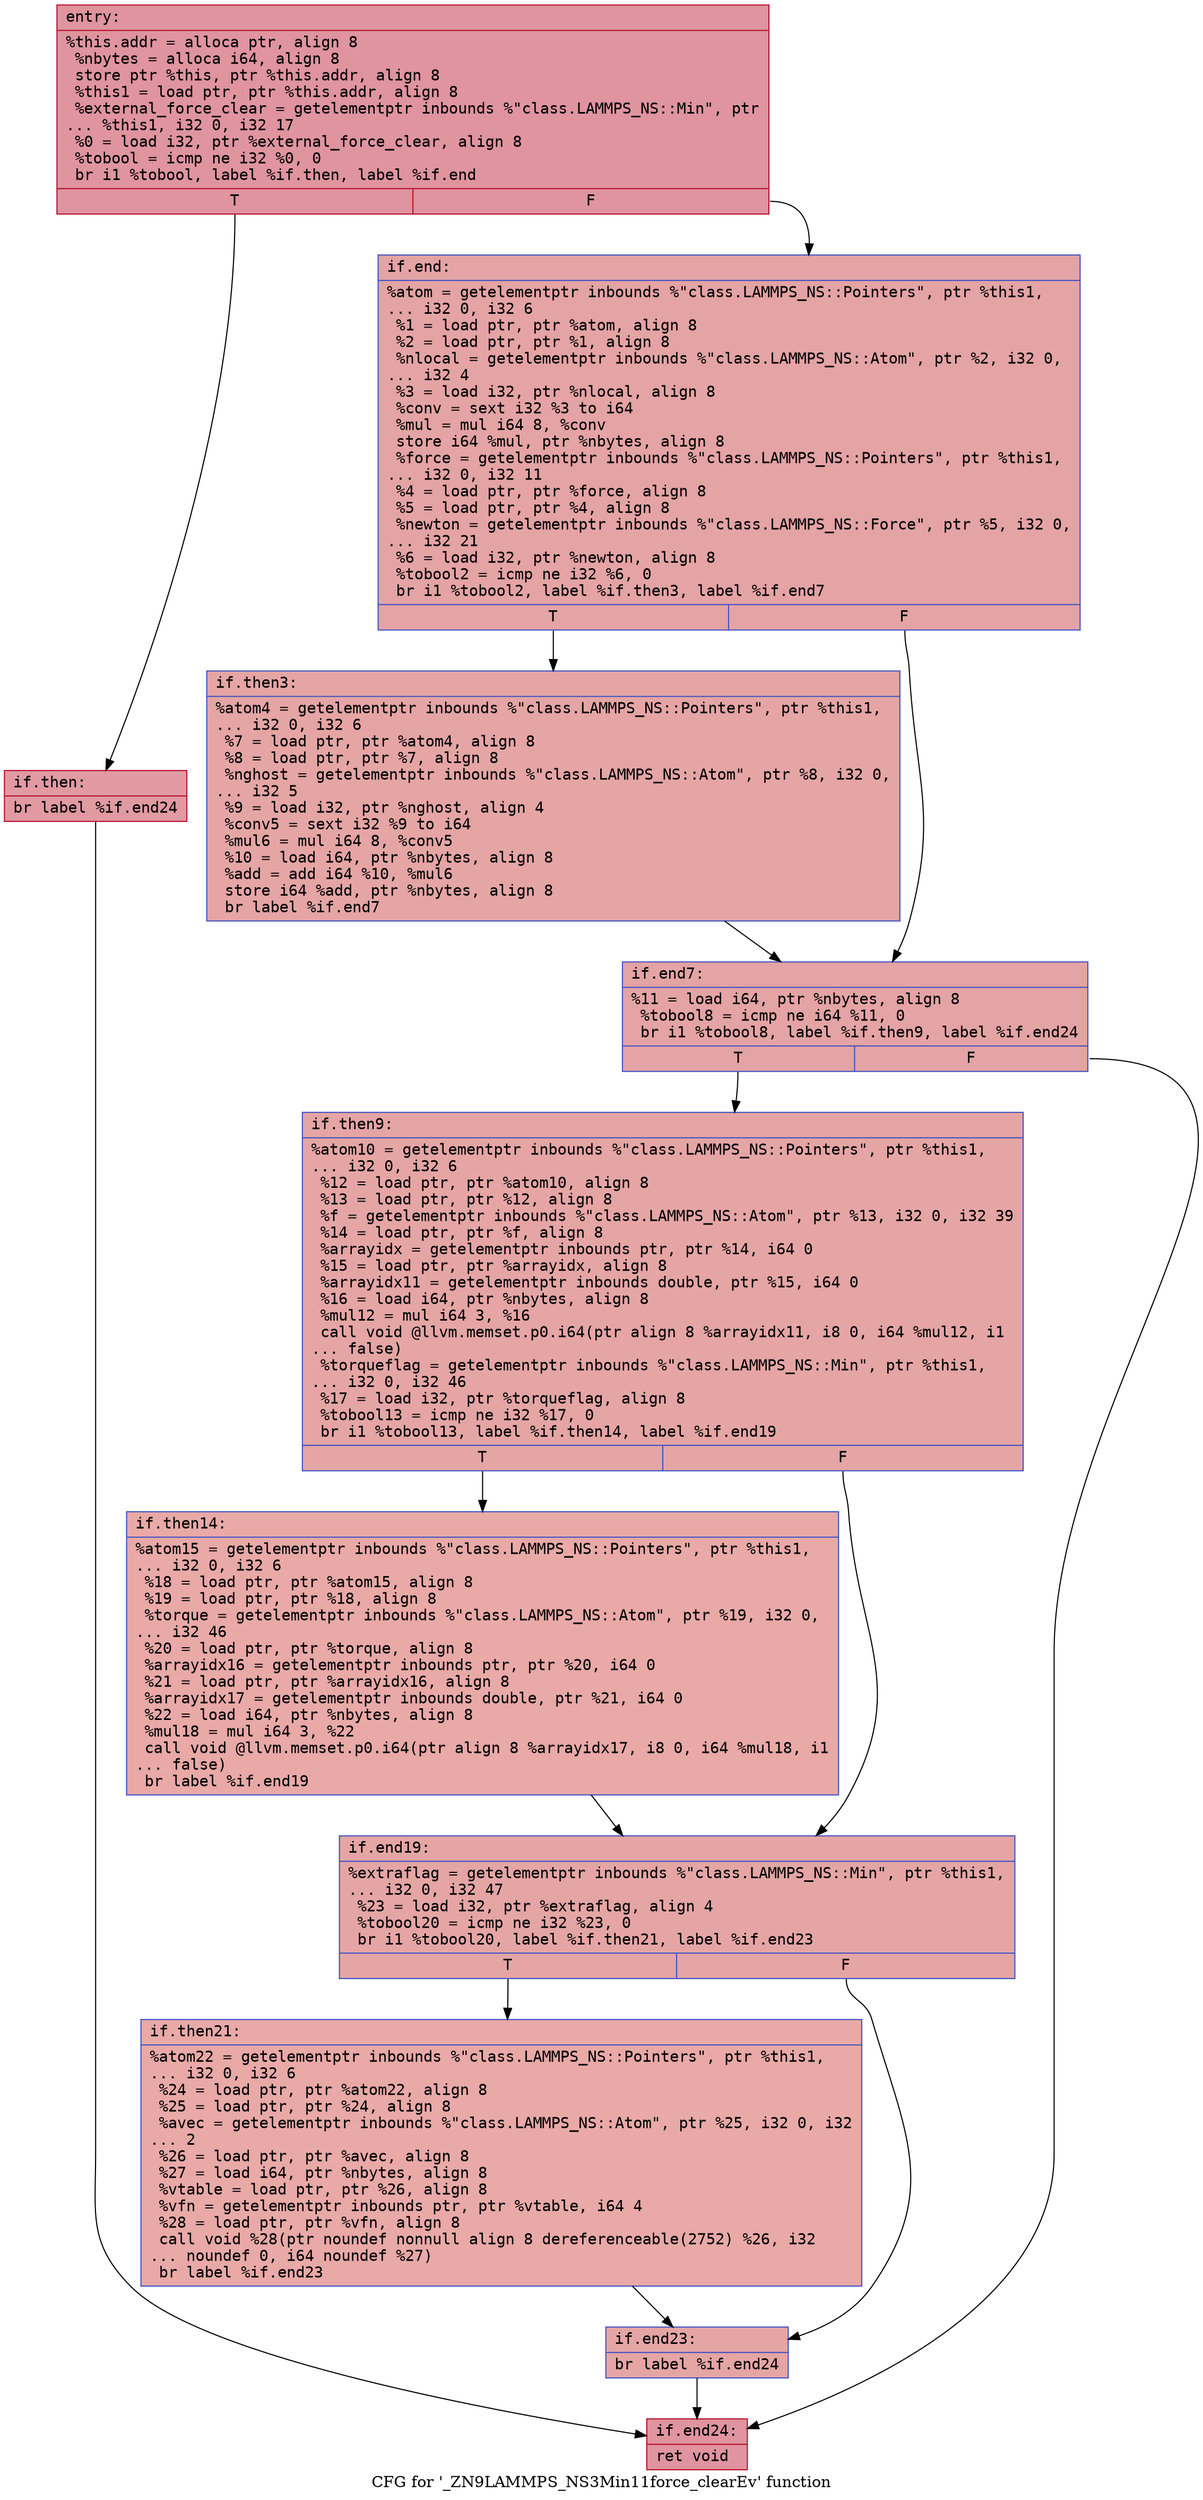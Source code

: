 digraph "CFG for '_ZN9LAMMPS_NS3Min11force_clearEv' function" {
	label="CFG for '_ZN9LAMMPS_NS3Min11force_clearEv' function";

	Node0x55814acca630 [shape=record,color="#b70d28ff", style=filled, fillcolor="#b70d2870" fontname="Courier",label="{entry:\l|  %this.addr = alloca ptr, align 8\l  %nbytes = alloca i64, align 8\l  store ptr %this, ptr %this.addr, align 8\l  %this1 = load ptr, ptr %this.addr, align 8\l  %external_force_clear = getelementptr inbounds %\"class.LAMMPS_NS::Min\", ptr\l... %this1, i32 0, i32 17\l  %0 = load i32, ptr %external_force_clear, align 8\l  %tobool = icmp ne i32 %0, 0\l  br i1 %tobool, label %if.then, label %if.end\l|{<s0>T|<s1>F}}"];
	Node0x55814acca630:s0 -> Node0x55814acca9d0[tooltip="entry -> if.then\nProbability 62.50%" ];
	Node0x55814acca630:s1 -> Node0x55814accaa40[tooltip="entry -> if.end\nProbability 37.50%" ];
	Node0x55814acca9d0 [shape=record,color="#b70d28ff", style=filled, fillcolor="#bb1b2c70" fontname="Courier",label="{if.then:\l|  br label %if.end24\l}"];
	Node0x55814acca9d0 -> Node0x55814accab60[tooltip="if.then -> if.end24\nProbability 100.00%" ];
	Node0x55814accaa40 [shape=record,color="#3d50c3ff", style=filled, fillcolor="#c32e3170" fontname="Courier",label="{if.end:\l|  %atom = getelementptr inbounds %\"class.LAMMPS_NS::Pointers\", ptr %this1,\l... i32 0, i32 6\l  %1 = load ptr, ptr %atom, align 8\l  %2 = load ptr, ptr %1, align 8\l  %nlocal = getelementptr inbounds %\"class.LAMMPS_NS::Atom\", ptr %2, i32 0,\l... i32 4\l  %3 = load i32, ptr %nlocal, align 8\l  %conv = sext i32 %3 to i64\l  %mul = mul i64 8, %conv\l  store i64 %mul, ptr %nbytes, align 8\l  %force = getelementptr inbounds %\"class.LAMMPS_NS::Pointers\", ptr %this1,\l... i32 0, i32 11\l  %4 = load ptr, ptr %force, align 8\l  %5 = load ptr, ptr %4, align 8\l  %newton = getelementptr inbounds %\"class.LAMMPS_NS::Force\", ptr %5, i32 0,\l... i32 21\l  %6 = load i32, ptr %newton, align 8\l  %tobool2 = icmp ne i32 %6, 0\l  br i1 %tobool2, label %if.then3, label %if.end7\l|{<s0>T|<s1>F}}"];
	Node0x55814accaa40:s0 -> Node0x55814accf440[tooltip="if.end -> if.then3\nProbability 62.50%" ];
	Node0x55814accaa40:s1 -> Node0x55814accf490[tooltip="if.end -> if.end7\nProbability 37.50%" ];
	Node0x55814accf440 [shape=record,color="#3d50c3ff", style=filled, fillcolor="#c5333470" fontname="Courier",label="{if.then3:\l|  %atom4 = getelementptr inbounds %\"class.LAMMPS_NS::Pointers\", ptr %this1,\l... i32 0, i32 6\l  %7 = load ptr, ptr %atom4, align 8\l  %8 = load ptr, ptr %7, align 8\l  %nghost = getelementptr inbounds %\"class.LAMMPS_NS::Atom\", ptr %8, i32 0,\l... i32 5\l  %9 = load i32, ptr %nghost, align 4\l  %conv5 = sext i32 %9 to i64\l  %mul6 = mul i64 8, %conv5\l  %10 = load i64, ptr %nbytes, align 8\l  %add = add i64 %10, %mul6\l  store i64 %add, ptr %nbytes, align 8\l  br label %if.end7\l}"];
	Node0x55814accf440 -> Node0x55814accf490[tooltip="if.then3 -> if.end7\nProbability 100.00%" ];
	Node0x55814accf490 [shape=record,color="#3d50c3ff", style=filled, fillcolor="#c32e3170" fontname="Courier",label="{if.end7:\l|  %11 = load i64, ptr %nbytes, align 8\l  %tobool8 = icmp ne i64 %11, 0\l  br i1 %tobool8, label %if.then9, label %if.end24\l|{<s0>T|<s1>F}}"];
	Node0x55814accf490:s0 -> Node0x55814accaff0[tooltip="if.end7 -> if.then9\nProbability 62.50%" ];
	Node0x55814accf490:s1 -> Node0x55814accab60[tooltip="if.end7 -> if.end24\nProbability 37.50%" ];
	Node0x55814accaff0 [shape=record,color="#3d50c3ff", style=filled, fillcolor="#c5333470" fontname="Courier",label="{if.then9:\l|  %atom10 = getelementptr inbounds %\"class.LAMMPS_NS::Pointers\", ptr %this1,\l... i32 0, i32 6\l  %12 = load ptr, ptr %atom10, align 8\l  %13 = load ptr, ptr %12, align 8\l  %f = getelementptr inbounds %\"class.LAMMPS_NS::Atom\", ptr %13, i32 0, i32 39\l  %14 = load ptr, ptr %f, align 8\l  %arrayidx = getelementptr inbounds ptr, ptr %14, i64 0\l  %15 = load ptr, ptr %arrayidx, align 8\l  %arrayidx11 = getelementptr inbounds double, ptr %15, i64 0\l  %16 = load i64, ptr %nbytes, align 8\l  %mul12 = mul i64 3, %16\l  call void @llvm.memset.p0.i64(ptr align 8 %arrayidx11, i8 0, i64 %mul12, i1\l... false)\l  %torqueflag = getelementptr inbounds %\"class.LAMMPS_NS::Min\", ptr %this1,\l... i32 0, i32 46\l  %17 = load i32, ptr %torqueflag, align 8\l  %tobool13 = icmp ne i32 %17, 0\l  br i1 %tobool13, label %if.then14, label %if.end19\l|{<s0>T|<s1>F}}"];
	Node0x55814accaff0:s0 -> Node0x55814acd0b20[tooltip="if.then9 -> if.then14\nProbability 62.50%" ];
	Node0x55814accaff0:s1 -> Node0x55814acd0ba0[tooltip="if.then9 -> if.end19\nProbability 37.50%" ];
	Node0x55814acd0b20 [shape=record,color="#3d50c3ff", style=filled, fillcolor="#ca3b3770" fontname="Courier",label="{if.then14:\l|  %atom15 = getelementptr inbounds %\"class.LAMMPS_NS::Pointers\", ptr %this1,\l... i32 0, i32 6\l  %18 = load ptr, ptr %atom15, align 8\l  %19 = load ptr, ptr %18, align 8\l  %torque = getelementptr inbounds %\"class.LAMMPS_NS::Atom\", ptr %19, i32 0,\l... i32 46\l  %20 = load ptr, ptr %torque, align 8\l  %arrayidx16 = getelementptr inbounds ptr, ptr %20, i64 0\l  %21 = load ptr, ptr %arrayidx16, align 8\l  %arrayidx17 = getelementptr inbounds double, ptr %21, i64 0\l  %22 = load i64, ptr %nbytes, align 8\l  %mul18 = mul i64 3, %22\l  call void @llvm.memset.p0.i64(ptr align 8 %arrayidx17, i8 0, i64 %mul18, i1\l... false)\l  br label %if.end19\l}"];
	Node0x55814acd0b20 -> Node0x55814acd0ba0[tooltip="if.then14 -> if.end19\nProbability 100.00%" ];
	Node0x55814acd0ba0 [shape=record,color="#3d50c3ff", style=filled, fillcolor="#c5333470" fontname="Courier",label="{if.end19:\l|  %extraflag = getelementptr inbounds %\"class.LAMMPS_NS::Min\", ptr %this1,\l... i32 0, i32 47\l  %23 = load i32, ptr %extraflag, align 4\l  %tobool20 = icmp ne i32 %23, 0\l  br i1 %tobool20, label %if.then21, label %if.end23\l|{<s0>T|<s1>F}}"];
	Node0x55814acd0ba0:s0 -> Node0x55814acd1770[tooltip="if.end19 -> if.then21\nProbability 62.50%" ];
	Node0x55814acd0ba0:s1 -> Node0x55814acd17f0[tooltip="if.end19 -> if.end23\nProbability 37.50%" ];
	Node0x55814acd1770 [shape=record,color="#3d50c3ff", style=filled, fillcolor="#ca3b3770" fontname="Courier",label="{if.then21:\l|  %atom22 = getelementptr inbounds %\"class.LAMMPS_NS::Pointers\", ptr %this1,\l... i32 0, i32 6\l  %24 = load ptr, ptr %atom22, align 8\l  %25 = load ptr, ptr %24, align 8\l  %avec = getelementptr inbounds %\"class.LAMMPS_NS::Atom\", ptr %25, i32 0, i32\l... 2\l  %26 = load ptr, ptr %avec, align 8\l  %27 = load i64, ptr %nbytes, align 8\l  %vtable = load ptr, ptr %26, align 8\l  %vfn = getelementptr inbounds ptr, ptr %vtable, i64 4\l  %28 = load ptr, ptr %vfn, align 8\l  call void %28(ptr noundef nonnull align 8 dereferenceable(2752) %26, i32\l... noundef 0, i64 noundef %27)\l  br label %if.end23\l}"];
	Node0x55814acd1770 -> Node0x55814acd17f0[tooltip="if.then21 -> if.end23\nProbability 100.00%" ];
	Node0x55814acd17f0 [shape=record,color="#3d50c3ff", style=filled, fillcolor="#c5333470" fontname="Courier",label="{if.end23:\l|  br label %if.end24\l}"];
	Node0x55814acd17f0 -> Node0x55814accab60[tooltip="if.end23 -> if.end24\nProbability 100.00%" ];
	Node0x55814accab60 [shape=record,color="#b70d28ff", style=filled, fillcolor="#b70d2870" fontname="Courier",label="{if.end24:\l|  ret void\l}"];
}
